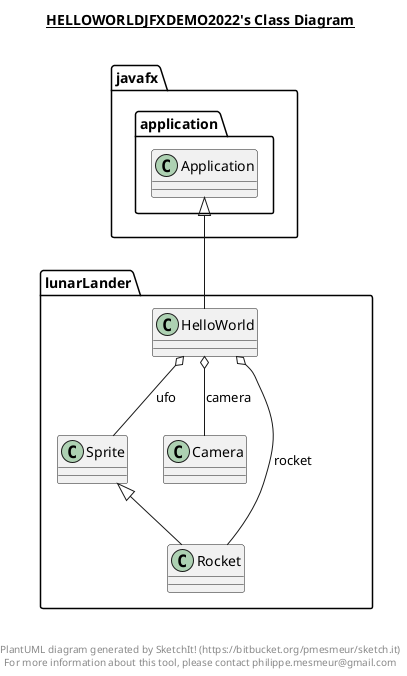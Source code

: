@startuml

title __HELLOWORLDJFXDEMO2022's Class Diagram__\n

  namespace lunarLander {
    class Camera {
    }
  }
  

  namespace lunarLander {
    class HelloWorld {
    }
  }
  

  namespace lunarLander {
    class Rocket {
    }
  }
  

  namespace lunarLander {
    class Sprite {
    }
  }
  

  lunarLander.HelloWorld -up-|> javafx.application.Application
  lunarLander.HelloWorld o-- lunarLander.Camera : camera
  lunarLander.HelloWorld o-- lunarLander.Rocket : rocket
  lunarLander.HelloWorld o-- lunarLander.Sprite : ufo
  lunarLander.Rocket -up-|> lunarLander.Sprite


right footer


PlantUML diagram generated by SketchIt! (https://bitbucket.org/pmesmeur/sketch.it)
For more information about this tool, please contact philippe.mesmeur@gmail.com
endfooter

@enduml
